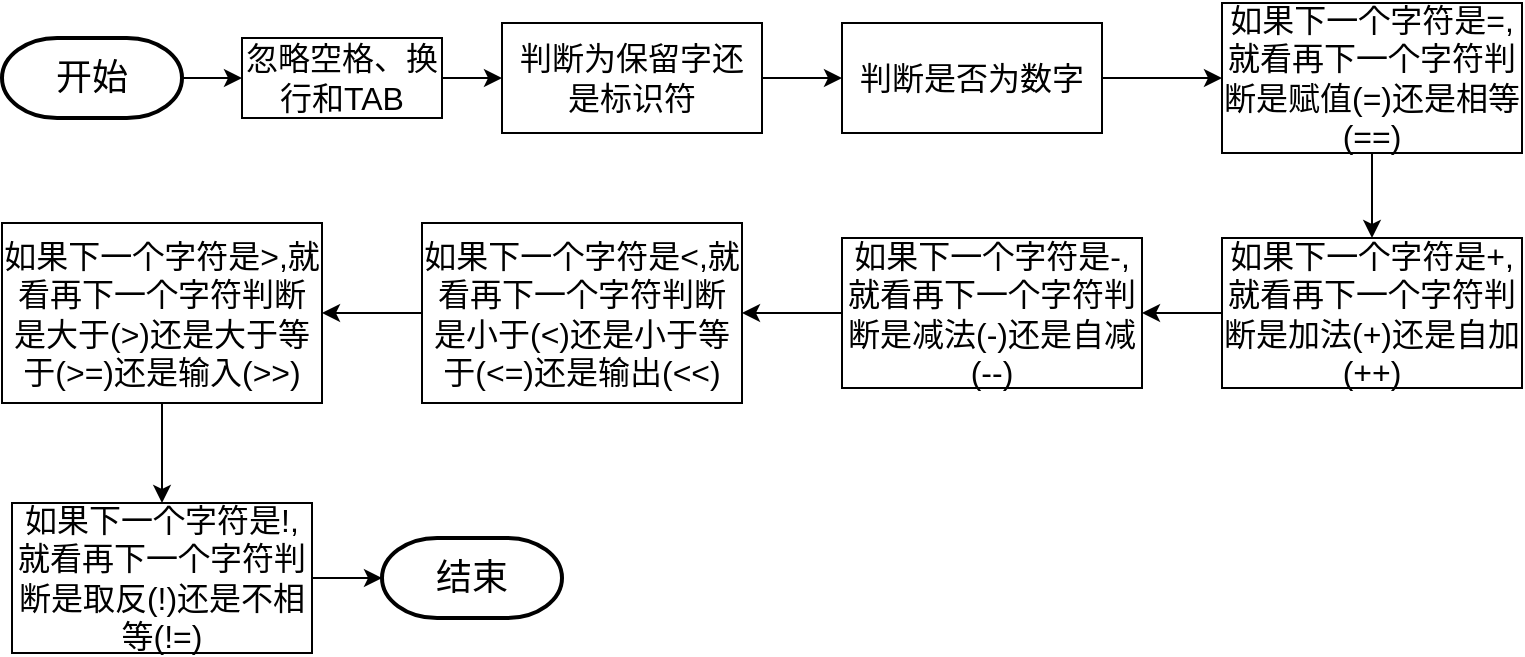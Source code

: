 <mxfile>
    <diagram id="QFE1z5mKqJ07-vr77rqH" name="Page-1">
        <mxGraphModel dx="704" dy="575" grid="1" gridSize="10" guides="1" tooltips="1" connect="1" arrows="1" fold="1" page="1" pageScale="1" pageWidth="827" pageHeight="1169" math="0" shadow="0">
            <root>
                <mxCell id="0"/>
                <mxCell id="1" parent="0"/>
                <mxCell id="29" value="" style="edgeStyle=orthogonalEdgeStyle;rounded=0;orthogonalLoop=1;jettySize=auto;html=1;" edge="1" parent="1" source="3" target="16">
                    <mxGeometry relative="1" as="geometry"/>
                </mxCell>
                <mxCell id="3" value="&lt;font style=&quot;font-size: 18px&quot;&gt;开始&lt;/font&gt;" style="strokeWidth=2;html=1;shape=mxgraph.flowchart.terminator;whiteSpace=wrap;" vertex="1" parent="1">
                    <mxGeometry x="10" y="240" width="90" height="40" as="geometry"/>
                </mxCell>
                <mxCell id="30" value="" style="edgeStyle=orthogonalEdgeStyle;rounded=0;orthogonalLoop=1;jettySize=auto;html=1;" edge="1" parent="1" source="16" target="20">
                    <mxGeometry relative="1" as="geometry"/>
                </mxCell>
                <mxCell id="16" value="&lt;font style=&quot;font-size: 16px&quot;&gt;忽略空格、换行和TAB&lt;/font&gt;" style="rounded=0;whiteSpace=wrap;html=1;" vertex="1" parent="1">
                    <mxGeometry x="130" y="240" width="100" height="40" as="geometry"/>
                </mxCell>
                <mxCell id="31" value="" style="edgeStyle=orthogonalEdgeStyle;rounded=0;orthogonalLoop=1;jettySize=auto;html=1;" edge="1" parent="1" source="20" target="21">
                    <mxGeometry relative="1" as="geometry"/>
                </mxCell>
                <mxCell id="20" value="&lt;font style=&quot;font-size: 16px&quot;&gt;&lt;font style=&quot;font-size: 16px&quot;&gt;判断&lt;/font&gt;为保留字还是标识符&lt;/font&gt;" style="rounded=0;whiteSpace=wrap;html=1;align=center;verticalAlign=middle;" vertex="1" parent="1">
                    <mxGeometry x="260" y="232.5" width="130" height="55" as="geometry"/>
                </mxCell>
                <mxCell id="32" value="" style="edgeStyle=orthogonalEdgeStyle;rounded=0;orthogonalLoop=1;jettySize=auto;html=1;" edge="1" parent="1" source="21" target="22">
                    <mxGeometry relative="1" as="geometry"/>
                </mxCell>
                <mxCell id="21" value="&lt;font style=&quot;font-size: 16px&quot;&gt;&lt;font style=&quot;font-size: 16px&quot;&gt;判断是否为数字&lt;/font&gt;&lt;/font&gt;" style="rounded=0;whiteSpace=wrap;html=1;align=center;verticalAlign=middle;" vertex="1" parent="1">
                    <mxGeometry x="430" y="232.5" width="130" height="55" as="geometry"/>
                </mxCell>
                <mxCell id="33" value="" style="edgeStyle=orthogonalEdgeStyle;rounded=0;orthogonalLoop=1;jettySize=auto;html=1;" edge="1" parent="1" source="22" target="23">
                    <mxGeometry relative="1" as="geometry"/>
                </mxCell>
                <mxCell id="22" value="&lt;font style=&quot;font-size: 16px&quot;&gt;如果下一个字符是=,就看再下一个字符判断是赋值(=)还是相等(==)&lt;/font&gt;" style="rounded=0;whiteSpace=wrap;html=1;align=center;verticalAlign=middle;" vertex="1" parent="1">
                    <mxGeometry x="620" y="222.5" width="150" height="75" as="geometry"/>
                </mxCell>
                <mxCell id="34" value="" style="edgeStyle=orthogonalEdgeStyle;rounded=0;orthogonalLoop=1;jettySize=auto;html=1;" edge="1" parent="1" source="23" target="24">
                    <mxGeometry relative="1" as="geometry"/>
                </mxCell>
                <mxCell id="23" value="&lt;font style=&quot;font-size: 16px&quot;&gt;如果下一个字符是+,就看再下一个字符判断是加法(+)还是自加(++)&lt;/font&gt;" style="rounded=0;whiteSpace=wrap;html=1;align=center;verticalAlign=middle;" vertex="1" parent="1">
                    <mxGeometry x="620" y="340" width="150" height="75" as="geometry"/>
                </mxCell>
                <mxCell id="35" value="" style="edgeStyle=orthogonalEdgeStyle;rounded=0;orthogonalLoop=1;jettySize=auto;html=1;" edge="1" parent="1" source="24" target="25">
                    <mxGeometry relative="1" as="geometry"/>
                </mxCell>
                <mxCell id="24" value="&lt;font style=&quot;font-size: 16px&quot;&gt;如果下一个字符是-,就看再下一个字符判断是减法(-)还是自减(--)&lt;/font&gt;" style="rounded=0;whiteSpace=wrap;html=1;align=center;verticalAlign=middle;" vertex="1" parent="1">
                    <mxGeometry x="430" y="340" width="150" height="75" as="geometry"/>
                </mxCell>
                <mxCell id="36" value="" style="edgeStyle=orthogonalEdgeStyle;rounded=0;orthogonalLoop=1;jettySize=auto;html=1;" edge="1" parent="1" source="25" target="26">
                    <mxGeometry relative="1" as="geometry"/>
                </mxCell>
                <mxCell id="25" value="&lt;font style=&quot;font-size: 16px&quot;&gt;如果下一个字符是&amp;lt;,就看再下一个字符判断是小于(&amp;lt;)还是小于等于(&amp;lt;=)还是输出(&amp;lt;&amp;lt;)&lt;/font&gt;" style="rounded=0;whiteSpace=wrap;html=1;align=center;verticalAlign=middle;" vertex="1" parent="1">
                    <mxGeometry x="220" y="332.5" width="160" height="90" as="geometry"/>
                </mxCell>
                <mxCell id="37" value="" style="edgeStyle=orthogonalEdgeStyle;rounded=0;orthogonalLoop=1;jettySize=auto;html=1;" edge="1" parent="1" source="26" target="27">
                    <mxGeometry relative="1" as="geometry"/>
                </mxCell>
                <mxCell id="26" value="&lt;font style=&quot;font-size: 16px&quot;&gt;如果下一个字符是&amp;gt;,就看再下一个字符判断是大于(&amp;gt;)还是大于等于(&amp;gt;=)还是输入(&amp;gt;&amp;gt;)&lt;/font&gt;" style="rounded=0;whiteSpace=wrap;html=1;align=center;verticalAlign=middle;" vertex="1" parent="1">
                    <mxGeometry x="10" y="332.5" width="160" height="90" as="geometry"/>
                </mxCell>
                <mxCell id="38" value="" style="edgeStyle=orthogonalEdgeStyle;rounded=0;orthogonalLoop=1;jettySize=auto;html=1;" edge="1" parent="1" source="27" target="28">
                    <mxGeometry relative="1" as="geometry"/>
                </mxCell>
                <mxCell id="27" value="&lt;font style=&quot;font-size: 16px&quot;&gt;如果下一个字符是!,就看再下一个字符判断是取反(!)还是不相等(!=)&lt;/font&gt;" style="rounded=0;whiteSpace=wrap;html=1;align=center;verticalAlign=middle;" vertex="1" parent="1">
                    <mxGeometry x="15" y="472.5" width="150" height="75" as="geometry"/>
                </mxCell>
                <mxCell id="28" value="&lt;span style=&quot;font-size: 18px&quot;&gt;结束&lt;/span&gt;" style="strokeWidth=2;html=1;shape=mxgraph.flowchart.terminator;whiteSpace=wrap;" vertex="1" parent="1">
                    <mxGeometry x="200" y="490" width="90" height="40" as="geometry"/>
                </mxCell>
            </root>
        </mxGraphModel>
    </diagram>
</mxfile>